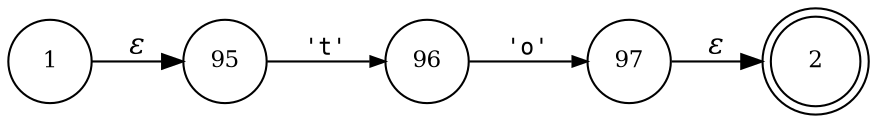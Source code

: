 digraph ATN {
rankdir=LR;
s2[fontsize=11, label="2", shape=doublecircle, fixedsize=true, width=.6];
s96[fontsize=11,label="96", shape=circle, fixedsize=true, width=.55, peripheries=1];
s1[fontsize=11,label="1", shape=circle, fixedsize=true, width=.55, peripheries=1];
s97[fontsize=11,label="97", shape=circle, fixedsize=true, width=.55, peripheries=1];
s95[fontsize=11,label="95", shape=circle, fixedsize=true, width=.55, peripheries=1];
s1 -> s95 [fontname="Times-Italic", label="&epsilon;"];
s95 -> s96 [fontsize=11, fontname="Courier", arrowsize=.7, label = "'t'", arrowhead = normal];
s96 -> s97 [fontsize=11, fontname="Courier", arrowsize=.7, label = "'o'", arrowhead = normal];
s97 -> s2 [fontname="Times-Italic", label="&epsilon;"];
}